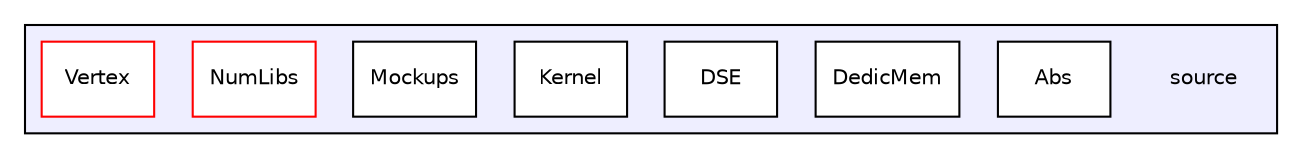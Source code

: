digraph "source" {
  compound=true
  node [ fontsize="10", fontname="Helvetica"];
  edge [ labelfontsize="10", labelfontname="Helvetica"];
  subgraph clusterdir_b2f33c71d4aa5e7af42a1ca61ff5af1b {
    graph [ bgcolor="#eeeeff", pencolor="black", label="" URL="dir_b2f33c71d4aa5e7af42a1ca61ff5af1b.html"];
    dir_b2f33c71d4aa5e7af42a1ca61ff5af1b [shape=plaintext label="source"];
    dir_9789a2c80932562e0ba79d69cb062769 [shape=box label="Abs" color="black" fillcolor="white" style="filled" URL="dir_9789a2c80932562e0ba79d69cb062769.html"];
    dir_0cc69c641e00c6502c1c2667d1456cad [shape=box label="DedicMem" color="black" fillcolor="white" style="filled" URL="dir_0cc69c641e00c6502c1c2667d1456cad.html"];
    dir_b9021d0ea53ce33012fa27811b35306f [shape=box label="DSE" color="black" fillcolor="white" style="filled" URL="dir_b9021d0ea53ce33012fa27811b35306f.html"];
    dir_2f241fddb59ead5b18511f83be7da2da [shape=box label="Kernel" color="black" fillcolor="white" style="filled" URL="dir_2f241fddb59ead5b18511f83be7da2da.html"];
    dir_d5ae386a6f0807235315e96b95b23a25 [shape=box label="Mockups" color="black" fillcolor="white" style="filled" URL="dir_d5ae386a6f0807235315e96b95b23a25.html"];
    dir_48364d9cda41e54558721dfff990631a [shape=box label="NumLibs" color="red" fillcolor="white" style="filled" URL="dir_48364d9cda41e54558721dfff990631a.html"];
    dir_a7fd7c7f10205a6503b593fe924737d9 [shape=box label="Vertex" color="red" fillcolor="white" style="filled" URL="dir_a7fd7c7f10205a6503b593fe924737d9.html"];
  }
}
